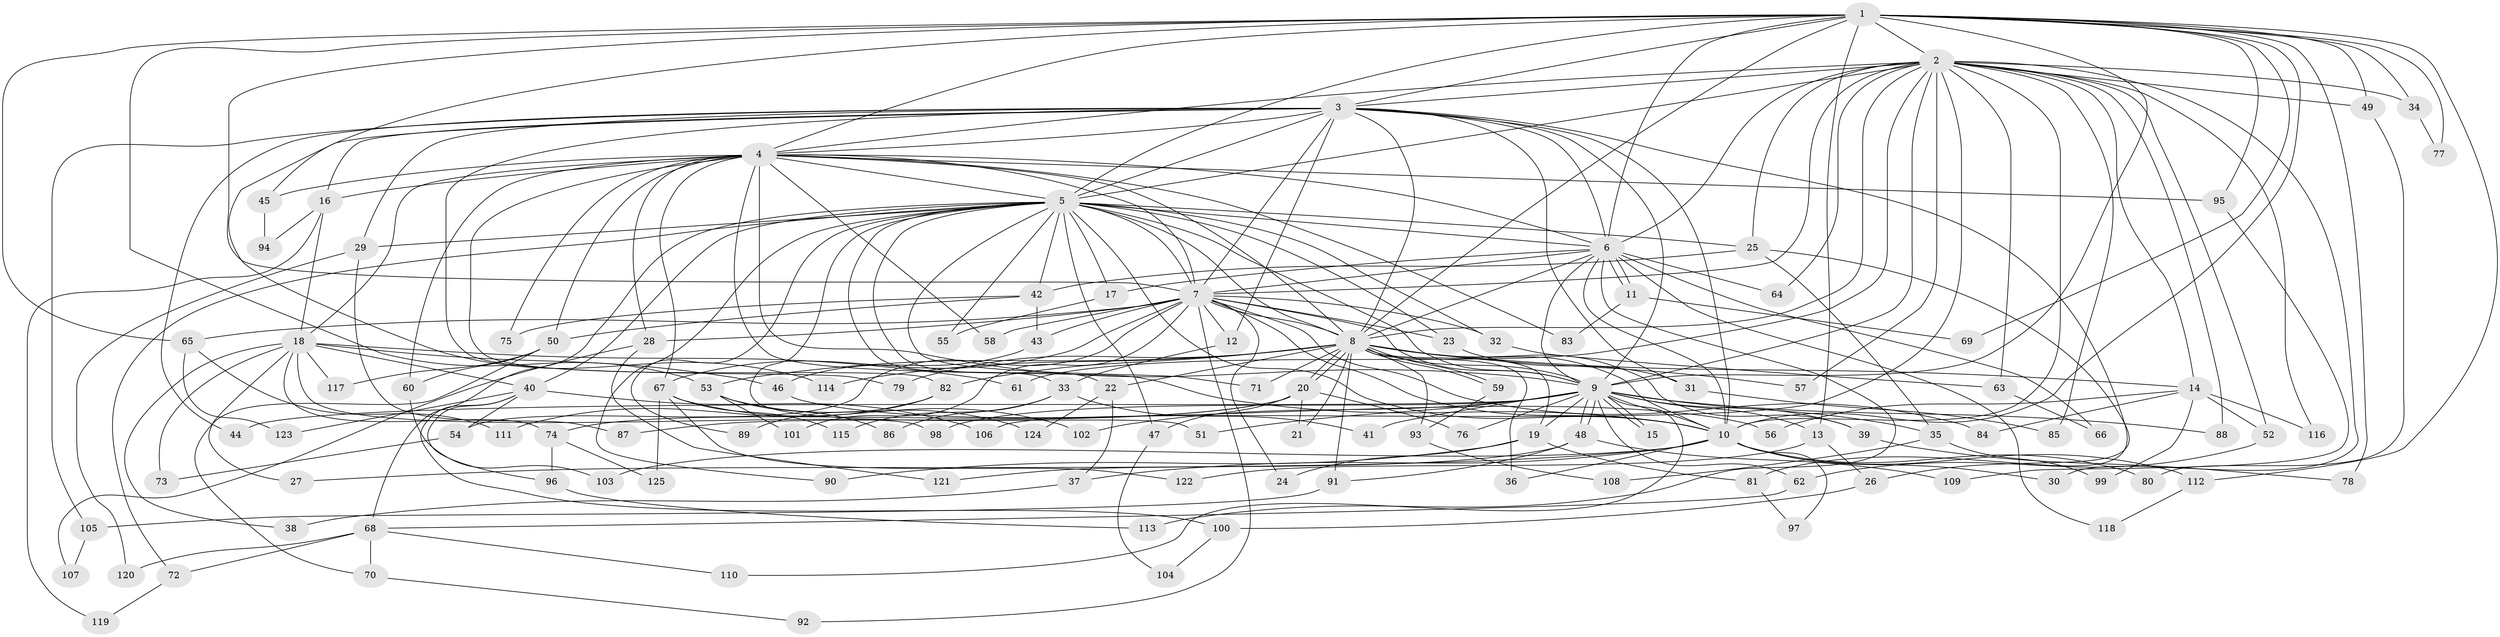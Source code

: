 // Generated by graph-tools (version 1.1) at 2025/45/03/09/25 04:45:18]
// undirected, 125 vertices, 275 edges
graph export_dot {
graph [start="1"]
  node [color=gray90,style=filled];
  1;
  2;
  3;
  4;
  5;
  6;
  7;
  8;
  9;
  10;
  11;
  12;
  13;
  14;
  15;
  16;
  17;
  18;
  19;
  20;
  21;
  22;
  23;
  24;
  25;
  26;
  27;
  28;
  29;
  30;
  31;
  32;
  33;
  34;
  35;
  36;
  37;
  38;
  39;
  40;
  41;
  42;
  43;
  44;
  45;
  46;
  47;
  48;
  49;
  50;
  51;
  52;
  53;
  54;
  55;
  56;
  57;
  58;
  59;
  60;
  61;
  62;
  63;
  64;
  65;
  66;
  67;
  68;
  69;
  70;
  71;
  72;
  73;
  74;
  75;
  76;
  77;
  78;
  79;
  80;
  81;
  82;
  83;
  84;
  85;
  86;
  87;
  88;
  89;
  90;
  91;
  92;
  93;
  94;
  95;
  96;
  97;
  98;
  99;
  100;
  101;
  102;
  103;
  104;
  105;
  106;
  107;
  108;
  109;
  110;
  111;
  112;
  113;
  114;
  115;
  116;
  117;
  118;
  119;
  120;
  121;
  122;
  123;
  124;
  125;
  1 -- 2;
  1 -- 3;
  1 -- 4;
  1 -- 5;
  1 -- 6;
  1 -- 7;
  1 -- 8;
  1 -- 9;
  1 -- 10;
  1 -- 13;
  1 -- 34;
  1 -- 45;
  1 -- 49;
  1 -- 53;
  1 -- 65;
  1 -- 69;
  1 -- 77;
  1 -- 78;
  1 -- 95;
  1 -- 112;
  2 -- 3;
  2 -- 4;
  2 -- 5;
  2 -- 6;
  2 -- 7;
  2 -- 8;
  2 -- 9;
  2 -- 10;
  2 -- 14;
  2 -- 25;
  2 -- 30;
  2 -- 34;
  2 -- 49;
  2 -- 52;
  2 -- 57;
  2 -- 61;
  2 -- 63;
  2 -- 64;
  2 -- 85;
  2 -- 88;
  2 -- 106;
  2 -- 116;
  3 -- 4;
  3 -- 5;
  3 -- 6;
  3 -- 7;
  3 -- 8;
  3 -- 9;
  3 -- 10;
  3 -- 12;
  3 -- 16;
  3 -- 29;
  3 -- 31;
  3 -- 44;
  3 -- 79;
  3 -- 81;
  3 -- 105;
  3 -- 114;
  4 -- 5;
  4 -- 6;
  4 -- 7;
  4 -- 8;
  4 -- 9;
  4 -- 10;
  4 -- 16;
  4 -- 18;
  4 -- 28;
  4 -- 45;
  4 -- 50;
  4 -- 58;
  4 -- 60;
  4 -- 67;
  4 -- 75;
  4 -- 82;
  4 -- 83;
  4 -- 95;
  5 -- 6;
  5 -- 7;
  5 -- 8;
  5 -- 9;
  5 -- 10;
  5 -- 17;
  5 -- 22;
  5 -- 23;
  5 -- 25;
  5 -- 29;
  5 -- 32;
  5 -- 33;
  5 -- 40;
  5 -- 42;
  5 -- 47;
  5 -- 51;
  5 -- 55;
  5 -- 68;
  5 -- 71;
  5 -- 72;
  5 -- 89;
  5 -- 90;
  6 -- 7;
  6 -- 8;
  6 -- 9;
  6 -- 10;
  6 -- 11;
  6 -- 11;
  6 -- 17;
  6 -- 64;
  6 -- 66;
  6 -- 113;
  6 -- 118;
  7 -- 8;
  7 -- 9;
  7 -- 10;
  7 -- 12;
  7 -- 23;
  7 -- 24;
  7 -- 28;
  7 -- 32;
  7 -- 43;
  7 -- 54;
  7 -- 58;
  7 -- 65;
  7 -- 67;
  7 -- 84;
  7 -- 92;
  7 -- 101;
  8 -- 9;
  8 -- 10;
  8 -- 14;
  8 -- 19;
  8 -- 20;
  8 -- 20;
  8 -- 21;
  8 -- 22;
  8 -- 36;
  8 -- 39;
  8 -- 53;
  8 -- 57;
  8 -- 59;
  8 -- 59;
  8 -- 71;
  8 -- 79;
  8 -- 82;
  8 -- 91;
  8 -- 93;
  8 -- 114;
  9 -- 10;
  9 -- 13;
  9 -- 15;
  9 -- 15;
  9 -- 19;
  9 -- 35;
  9 -- 39;
  9 -- 41;
  9 -- 44;
  9 -- 48;
  9 -- 48;
  9 -- 51;
  9 -- 62;
  9 -- 76;
  9 -- 88;
  9 -- 98;
  9 -- 102;
  9 -- 110;
  10 -- 27;
  10 -- 30;
  10 -- 36;
  10 -- 37;
  10 -- 80;
  10 -- 97;
  10 -- 103;
  10 -- 112;
  11 -- 69;
  11 -- 83;
  12 -- 33;
  13 -- 26;
  13 -- 122;
  14 -- 52;
  14 -- 56;
  14 -- 84;
  14 -- 99;
  14 -- 116;
  16 -- 18;
  16 -- 94;
  16 -- 119;
  17 -- 55;
  18 -- 27;
  18 -- 38;
  18 -- 40;
  18 -- 46;
  18 -- 61;
  18 -- 73;
  18 -- 74;
  18 -- 98;
  18 -- 117;
  19 -- 24;
  19 -- 81;
  19 -- 90;
  20 -- 21;
  20 -- 47;
  20 -- 74;
  20 -- 76;
  20 -- 87;
  22 -- 37;
  22 -- 124;
  23 -- 31;
  25 -- 26;
  25 -- 35;
  25 -- 42;
  26 -- 100;
  28 -- 107;
  28 -- 121;
  29 -- 87;
  29 -- 120;
  31 -- 85;
  32 -- 63;
  33 -- 41;
  33 -- 86;
  33 -- 115;
  34 -- 77;
  35 -- 99;
  35 -- 108;
  37 -- 38;
  39 -- 78;
  40 -- 54;
  40 -- 96;
  40 -- 100;
  40 -- 106;
  40 -- 123;
  42 -- 43;
  42 -- 50;
  42 -- 75;
  43 -- 46;
  45 -- 94;
  46 -- 56;
  47 -- 104;
  48 -- 91;
  48 -- 109;
  48 -- 121;
  49 -- 80;
  50 -- 60;
  50 -- 70;
  50 -- 117;
  52 -- 62;
  53 -- 86;
  53 -- 101;
  53 -- 124;
  54 -- 73;
  59 -- 93;
  60 -- 103;
  62 -- 68;
  63 -- 66;
  65 -- 111;
  65 -- 123;
  67 -- 102;
  67 -- 115;
  67 -- 122;
  67 -- 125;
  68 -- 70;
  68 -- 72;
  68 -- 110;
  68 -- 120;
  70 -- 92;
  72 -- 119;
  74 -- 96;
  74 -- 125;
  81 -- 97;
  82 -- 89;
  82 -- 111;
  91 -- 105;
  93 -- 108;
  95 -- 109;
  96 -- 113;
  100 -- 104;
  105 -- 107;
  112 -- 118;
}
